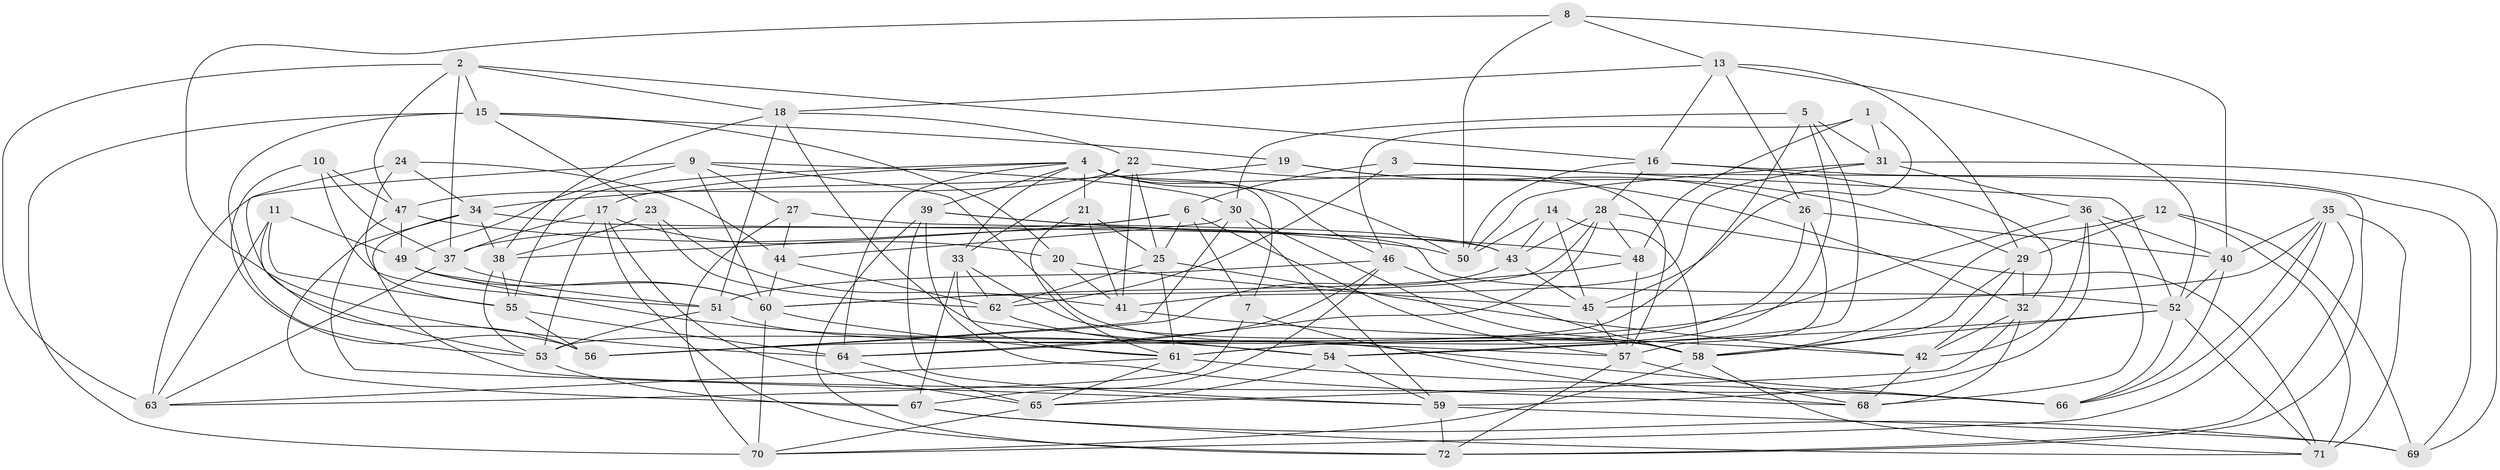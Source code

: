 // original degree distribution, {4: 1.0}
// Generated by graph-tools (version 1.1) at 2025/50/03/09/25 03:50:56]
// undirected, 72 vertices, 209 edges
graph export_dot {
graph [start="1"]
  node [color=gray90,style=filled];
  1;
  2;
  3;
  4;
  5;
  6;
  7;
  8;
  9;
  10;
  11;
  12;
  13;
  14;
  15;
  16;
  17;
  18;
  19;
  20;
  21;
  22;
  23;
  24;
  25;
  26;
  27;
  28;
  29;
  30;
  31;
  32;
  33;
  34;
  35;
  36;
  37;
  38;
  39;
  40;
  41;
  42;
  43;
  44;
  45;
  46;
  47;
  48;
  49;
  50;
  51;
  52;
  53;
  54;
  55;
  56;
  57;
  58;
  59;
  60;
  61;
  62;
  63;
  64;
  65;
  66;
  67;
  68;
  69;
  70;
  71;
  72;
  1 -- 31 [weight=1.0];
  1 -- 45 [weight=1.0];
  1 -- 46 [weight=1.0];
  1 -- 48 [weight=1.0];
  2 -- 15 [weight=1.0];
  2 -- 16 [weight=1.0];
  2 -- 18 [weight=1.0];
  2 -- 37 [weight=1.0];
  2 -- 47 [weight=1.0];
  2 -- 63 [weight=1.0];
  3 -- 6 [weight=1.0];
  3 -- 52 [weight=1.0];
  3 -- 62 [weight=1.0];
  3 -- 72 [weight=1.0];
  4 -- 7 [weight=1.0];
  4 -- 17 [weight=1.0];
  4 -- 21 [weight=1.0];
  4 -- 33 [weight=1.0];
  4 -- 39 [weight=1.0];
  4 -- 46 [weight=1.0];
  4 -- 50 [weight=1.0];
  4 -- 55 [weight=1.0];
  4 -- 57 [weight=1.0];
  4 -- 64 [weight=1.0];
  5 -- 30 [weight=1.0];
  5 -- 31 [weight=1.0];
  5 -- 53 [weight=2.0];
  5 -- 54 [weight=1.0];
  5 -- 61 [weight=1.0];
  6 -- 7 [weight=1.0];
  6 -- 25 [weight=1.0];
  6 -- 37 [weight=1.0];
  6 -- 38 [weight=1.0];
  6 -- 57 [weight=1.0];
  7 -- 63 [weight=1.0];
  7 -- 68 [weight=1.0];
  8 -- 13 [weight=1.0];
  8 -- 40 [weight=1.0];
  8 -- 50 [weight=1.0];
  8 -- 64 [weight=1.0];
  9 -- 27 [weight=1.0];
  9 -- 30 [weight=1.0];
  9 -- 49 [weight=1.0];
  9 -- 58 [weight=1.0];
  9 -- 60 [weight=1.0];
  9 -- 63 [weight=1.0];
  10 -- 37 [weight=1.0];
  10 -- 47 [weight=1.0];
  10 -- 51 [weight=1.0];
  10 -- 56 [weight=1.0];
  11 -- 49 [weight=1.0];
  11 -- 53 [weight=1.0];
  11 -- 55 [weight=1.0];
  11 -- 63 [weight=1.0];
  12 -- 29 [weight=1.0];
  12 -- 58 [weight=1.0];
  12 -- 69 [weight=1.0];
  12 -- 71 [weight=1.0];
  13 -- 16 [weight=1.0];
  13 -- 18 [weight=1.0];
  13 -- 26 [weight=1.0];
  13 -- 29 [weight=1.0];
  13 -- 52 [weight=1.0];
  14 -- 43 [weight=1.0];
  14 -- 45 [weight=1.0];
  14 -- 50 [weight=1.0];
  14 -- 58 [weight=1.0];
  15 -- 19 [weight=1.0];
  15 -- 20 [weight=1.0];
  15 -- 23 [weight=1.0];
  15 -- 53 [weight=1.0];
  15 -- 70 [weight=1.0];
  16 -- 28 [weight=1.0];
  16 -- 32 [weight=1.0];
  16 -- 50 [weight=1.0];
  16 -- 69 [weight=1.0];
  17 -- 20 [weight=1.0];
  17 -- 37 [weight=1.0];
  17 -- 53 [weight=1.0];
  17 -- 65 [weight=1.0];
  17 -- 72 [weight=1.0];
  18 -- 22 [weight=1.0];
  18 -- 38 [weight=1.0];
  18 -- 51 [weight=1.0];
  18 -- 54 [weight=1.0];
  19 -- 26 [weight=1.0];
  19 -- 29 [weight=1.0];
  19 -- 34 [weight=1.0];
  20 -- 41 [weight=1.0];
  20 -- 45 [weight=1.0];
  21 -- 25 [weight=1.0];
  21 -- 41 [weight=1.0];
  21 -- 61 [weight=1.0];
  22 -- 25 [weight=1.0];
  22 -- 32 [weight=1.0];
  22 -- 33 [weight=1.0];
  22 -- 41 [weight=1.0];
  22 -- 47 [weight=1.0];
  23 -- 38 [weight=1.0];
  23 -- 41 [weight=1.0];
  23 -- 62 [weight=1.0];
  24 -- 34 [weight=1.0];
  24 -- 44 [weight=1.0];
  24 -- 55 [weight=1.0];
  24 -- 56 [weight=1.0];
  25 -- 42 [weight=1.0];
  25 -- 61 [weight=1.0];
  25 -- 62 [weight=1.0];
  26 -- 40 [weight=1.0];
  26 -- 57 [weight=1.0];
  26 -- 61 [weight=2.0];
  27 -- 44 [weight=1.0];
  27 -- 52 [weight=1.0];
  27 -- 70 [weight=1.0];
  28 -- 43 [weight=1.0];
  28 -- 48 [weight=1.0];
  28 -- 60 [weight=1.0];
  28 -- 64 [weight=1.0];
  28 -- 71 [weight=1.0];
  29 -- 32 [weight=1.0];
  29 -- 42 [weight=1.0];
  29 -- 58 [weight=1.0];
  30 -- 44 [weight=1.0];
  30 -- 56 [weight=1.0];
  30 -- 58 [weight=1.0];
  30 -- 59 [weight=1.0];
  31 -- 36 [weight=1.0];
  31 -- 41 [weight=1.0];
  31 -- 50 [weight=1.0];
  31 -- 69 [weight=1.0];
  32 -- 42 [weight=1.0];
  32 -- 65 [weight=1.0];
  32 -- 68 [weight=1.0];
  33 -- 58 [weight=1.0];
  33 -- 61 [weight=1.0];
  33 -- 62 [weight=1.0];
  33 -- 67 [weight=1.0];
  34 -- 38 [weight=1.0];
  34 -- 43 [weight=1.0];
  34 -- 66 [weight=1.0];
  34 -- 67 [weight=1.0];
  35 -- 40 [weight=1.0];
  35 -- 45 [weight=1.0];
  35 -- 66 [weight=1.0];
  35 -- 70 [weight=1.0];
  35 -- 71 [weight=1.0];
  35 -- 72 [weight=1.0];
  36 -- 40 [weight=1.0];
  36 -- 42 [weight=1.0];
  36 -- 56 [weight=1.0];
  36 -- 59 [weight=1.0];
  36 -- 68 [weight=1.0];
  37 -- 60 [weight=1.0];
  37 -- 63 [weight=1.0];
  38 -- 53 [weight=1.0];
  38 -- 55 [weight=1.0];
  39 -- 43 [weight=1.0];
  39 -- 48 [weight=1.0];
  39 -- 59 [weight=1.0];
  39 -- 68 [weight=1.0];
  39 -- 72 [weight=1.0];
  40 -- 52 [weight=1.0];
  40 -- 66 [weight=1.0];
  41 -- 42 [weight=1.0];
  42 -- 68 [weight=1.0];
  43 -- 45 [weight=1.0];
  43 -- 56 [weight=1.0];
  44 -- 60 [weight=2.0];
  44 -- 62 [weight=1.0];
  45 -- 57 [weight=1.0];
  46 -- 51 [weight=1.0];
  46 -- 58 [weight=1.0];
  46 -- 64 [weight=1.0];
  46 -- 67 [weight=1.0];
  47 -- 49 [weight=1.0];
  47 -- 50 [weight=1.0];
  47 -- 59 [weight=1.0];
  48 -- 57 [weight=1.0];
  48 -- 60 [weight=2.0];
  49 -- 51 [weight=1.0];
  49 -- 54 [weight=1.0];
  49 -- 60 [weight=1.0];
  51 -- 53 [weight=1.0];
  51 -- 57 [weight=1.0];
  52 -- 54 [weight=1.0];
  52 -- 58 [weight=1.0];
  52 -- 66 [weight=1.0];
  52 -- 71 [weight=1.0];
  53 -- 67 [weight=1.0];
  54 -- 59 [weight=1.0];
  54 -- 65 [weight=1.0];
  55 -- 56 [weight=1.0];
  55 -- 64 [weight=1.0];
  57 -- 68 [weight=1.0];
  57 -- 72 [weight=1.0];
  58 -- 70 [weight=1.0];
  58 -- 71 [weight=1.0];
  59 -- 69 [weight=2.0];
  59 -- 72 [weight=1.0];
  60 -- 61 [weight=1.0];
  60 -- 70 [weight=1.0];
  61 -- 63 [weight=1.0];
  61 -- 65 [weight=1.0];
  61 -- 66 [weight=1.0];
  62 -- 66 [weight=1.0];
  64 -- 65 [weight=1.0];
  65 -- 70 [weight=1.0];
  67 -- 69 [weight=1.0];
  67 -- 71 [weight=1.0];
}
